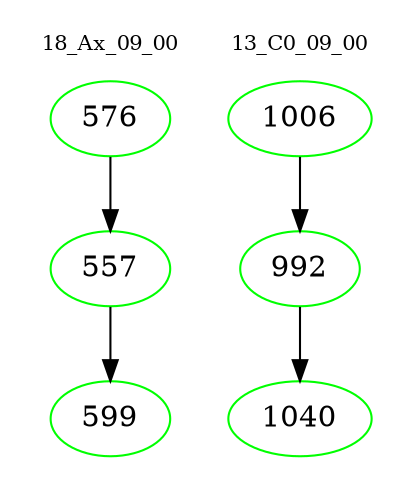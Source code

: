 digraph{
subgraph cluster_0 {
color = white
label = "18_Ax_09_00";
fontsize=10;
T0_576 [label="576", color="green"]
T0_576 -> T0_557 [color="black"]
T0_557 [label="557", color="green"]
T0_557 -> T0_599 [color="black"]
T0_599 [label="599", color="green"]
}
subgraph cluster_1 {
color = white
label = "13_C0_09_00";
fontsize=10;
T1_1006 [label="1006", color="green"]
T1_1006 -> T1_992 [color="black"]
T1_992 [label="992", color="green"]
T1_992 -> T1_1040 [color="black"]
T1_1040 [label="1040", color="green"]
}
}
